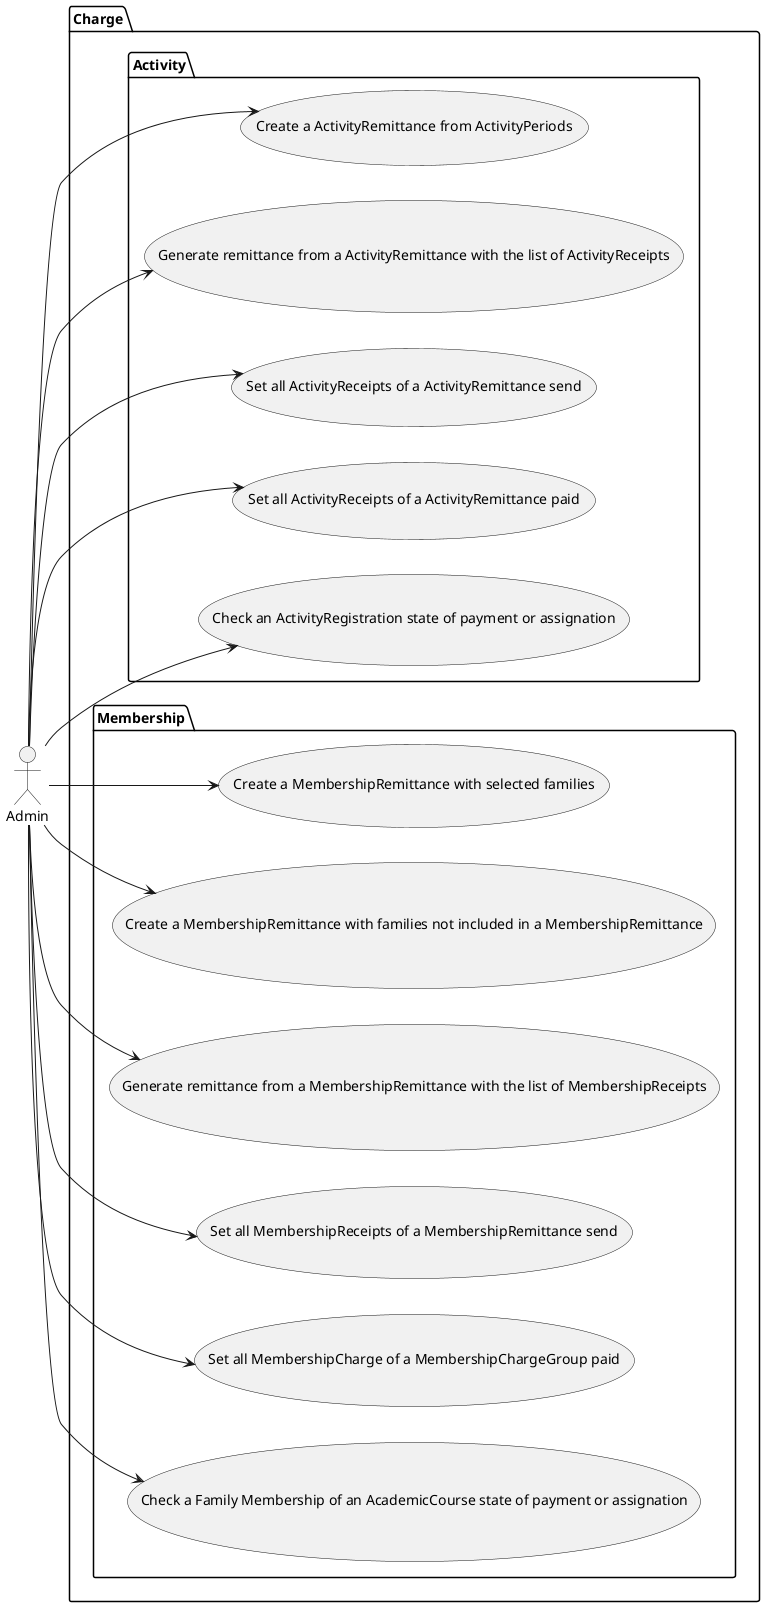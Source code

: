 @startuml
left to right direction
actor Admin
package Charge {
    package Activity{
      Admin --> (Create a ActivityRemittance from ActivityPeriods)
      Admin --> (Generate remittance from a ActivityRemittance with the list of ActivityReceipts)
      Admin --> (Set all ActivityReceipts of a ActivityRemittance send)
      Admin --> (Set all ActivityReceipts of a ActivityRemittance paid)
      Admin --> (Check an ActivityRegistration state of payment or assignation)
    }
    package Membership{
      Admin --> (Create a MembershipRemittance with selected families)
      Admin --> (Create a MembershipRemittance with families not included in a MembershipRemittance)
      Admin --> (Generate remittance from a MembershipRemittance with the list of MembershipReceipts)
      Admin --> (Set all MembershipReceipts of a MembershipRemittance send)
      Admin --> (Set all MembershipCharge of a MembershipChargeGroup paid)
      Admin --> (Check a Family Membership of an AcademicCourse state of payment or assignation)
    }
}
@enduml